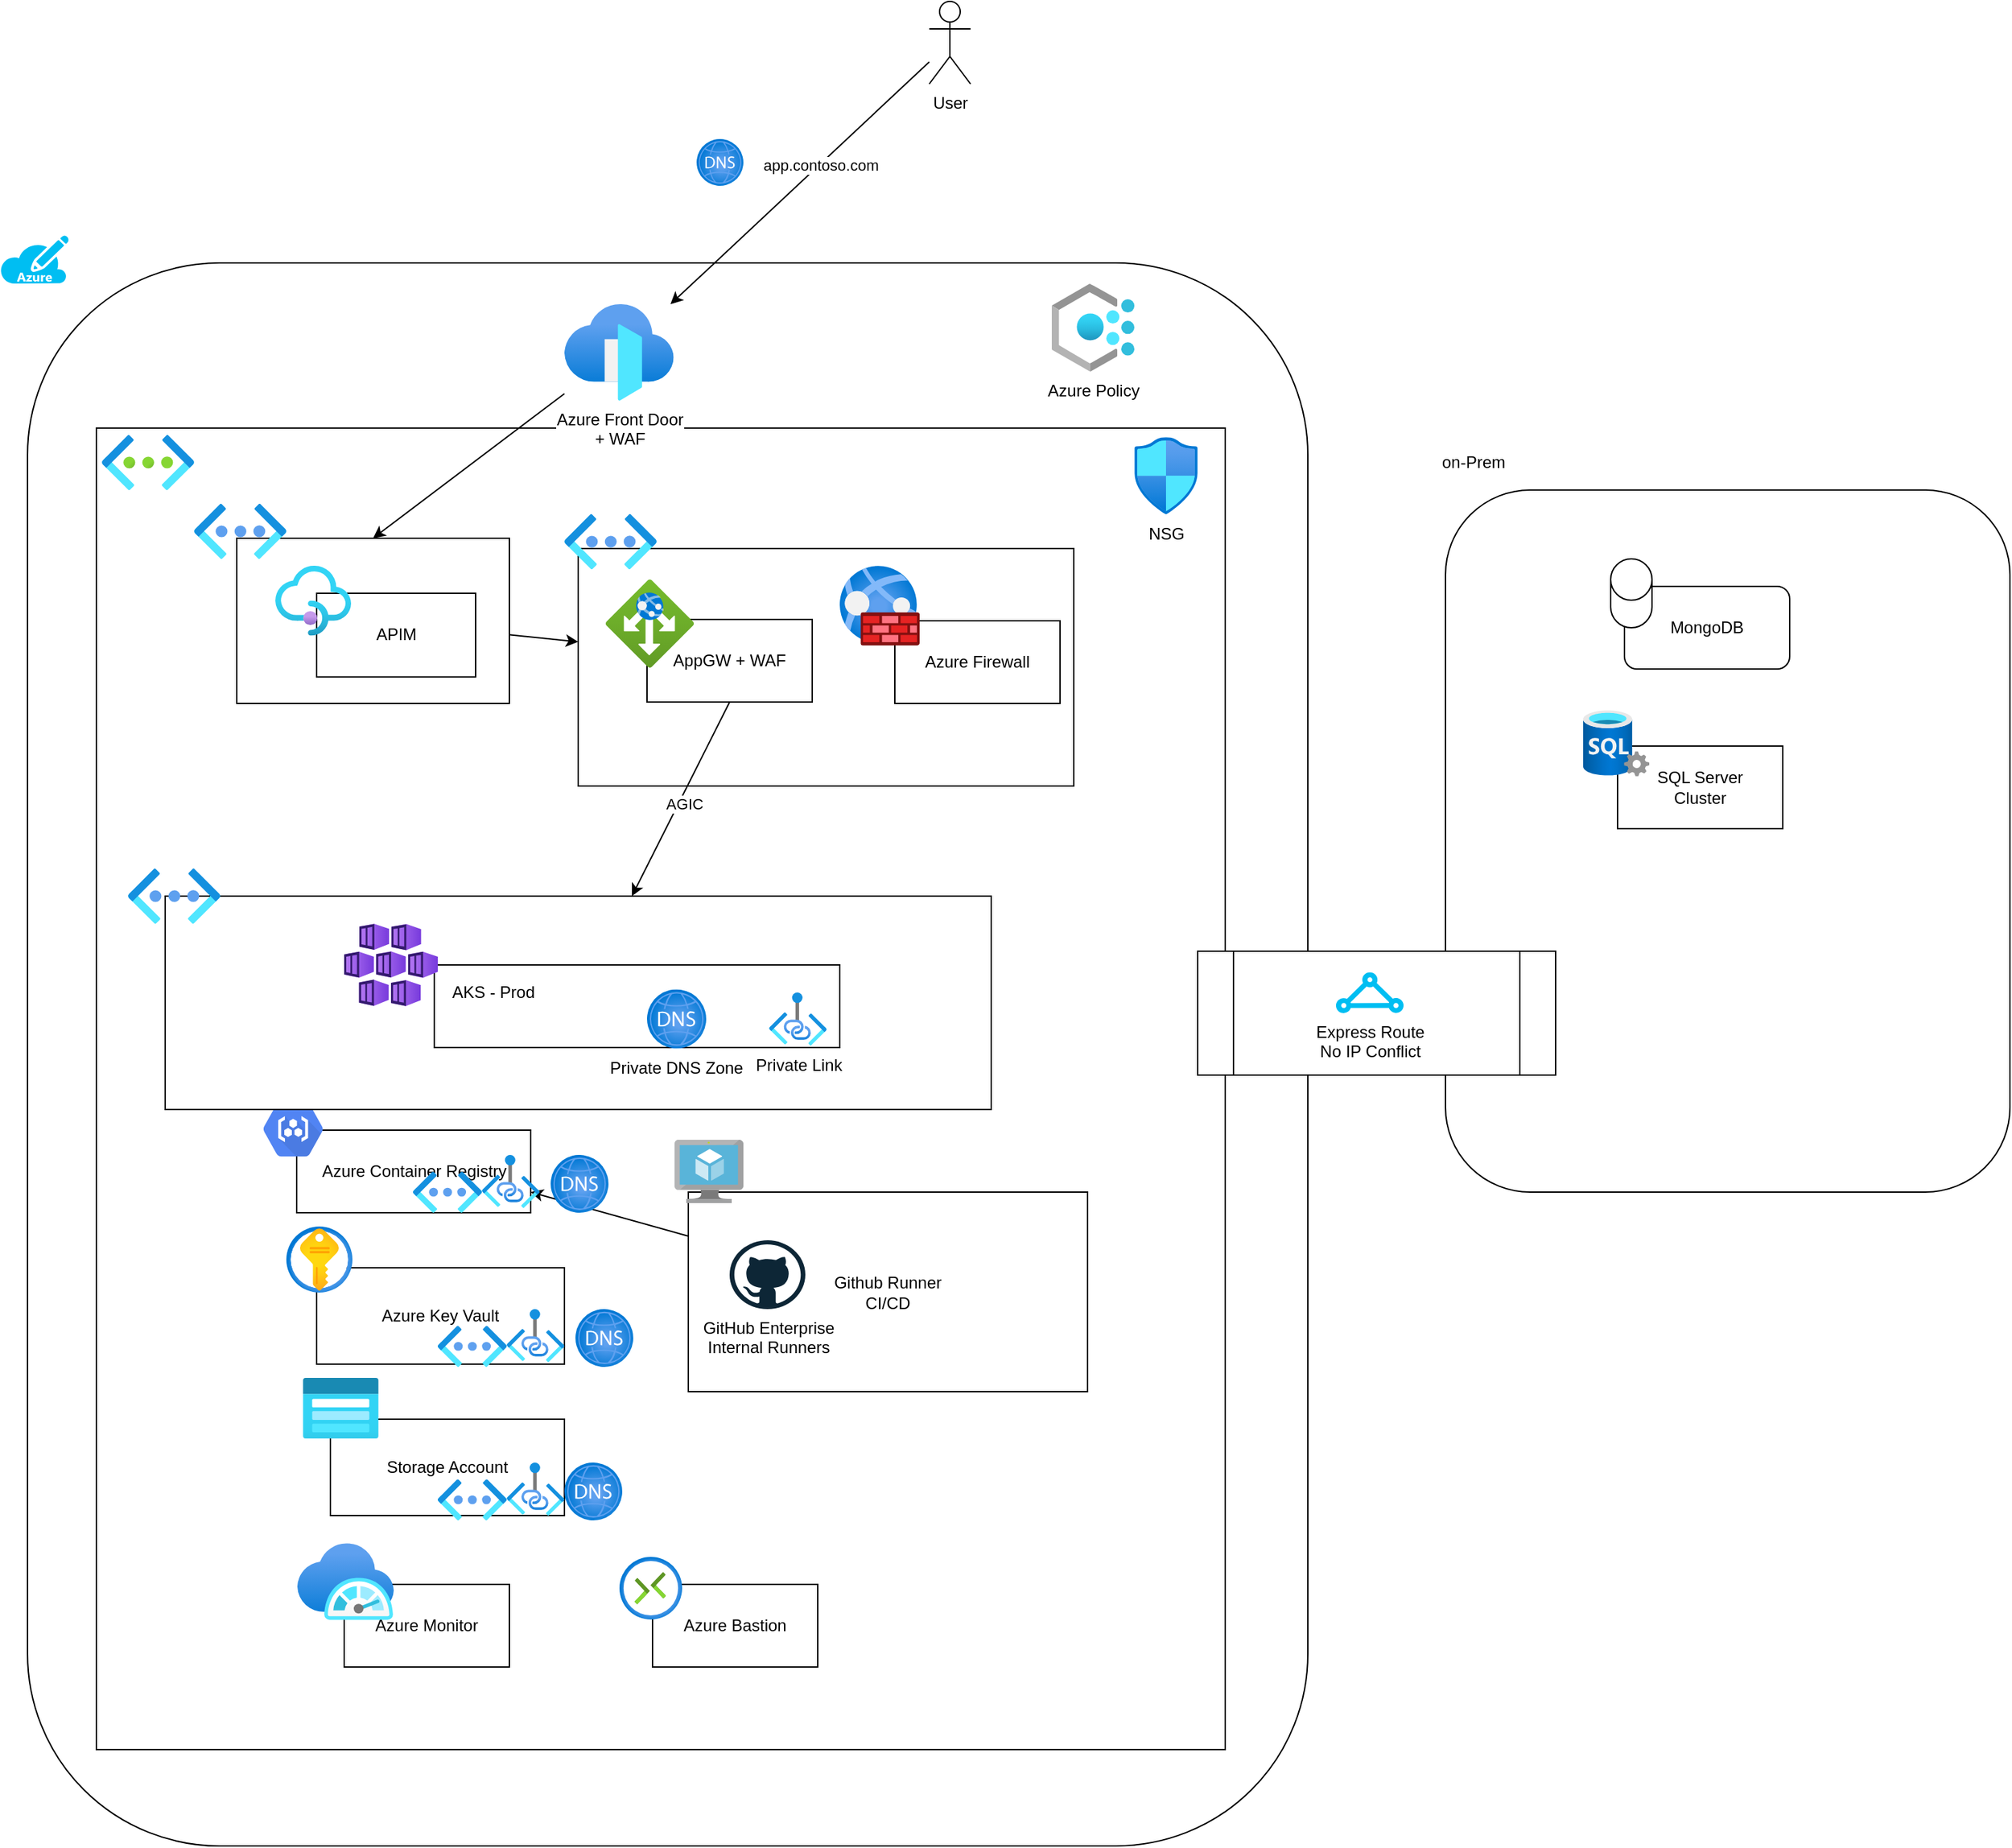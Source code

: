 <mxfile>
    <diagram id="WhIJfXMXf5B78O6BlZ_V" name="Page-1">
        <mxGraphModel dx="2552" dy="1115" grid="1" gridSize="10" guides="1" tooltips="1" connect="1" arrows="1" fold="1" page="1" pageScale="1" pageWidth="850" pageHeight="1100" math="0" shadow="0">
            <root>
                <mxCell id="0"/>
                <mxCell id="1" parent="0"/>
                <mxCell id="8" value="" style="rounded=1;whiteSpace=wrap;html=1;" vertex="1" parent="1">
                    <mxGeometry x="-140" y="280" width="930" height="1150" as="geometry"/>
                </mxCell>
                <mxCell id="2" value="" style="rounded=1;whiteSpace=wrap;html=1;" vertex="1" parent="1">
                    <mxGeometry x="890" y="445" width="410" height="510" as="geometry"/>
                </mxCell>
                <mxCell id="3" value="on-Prem" style="text;html=1;align=center;verticalAlign=middle;resizable=0;points=[];autosize=1;strokeColor=none;" vertex="1" parent="1">
                    <mxGeometry x="880" y="415" width="60" height="20" as="geometry"/>
                </mxCell>
                <mxCell id="6" value="" style="group" vertex="1" connectable="0" parent="1">
                    <mxGeometry x="1010" y="495" width="130" height="80" as="geometry"/>
                </mxCell>
                <mxCell id="4" value="MongoDB" style="rounded=1;whiteSpace=wrap;html=1;" vertex="1" parent="6">
                    <mxGeometry x="10" y="20" width="120" height="60" as="geometry"/>
                </mxCell>
                <mxCell id="5" value="" style="shape=cylinder3;whiteSpace=wrap;html=1;boundedLbl=1;backgroundOutline=1;size=15;" vertex="1" parent="6">
                    <mxGeometry width="30" height="50" as="geometry"/>
                </mxCell>
                <mxCell id="9" value="" style="verticalLabelPosition=bottom;html=1;verticalAlign=top;align=center;strokeColor=none;fillColor=#00BEF2;shape=mxgraph.azure.azure_subscription;" vertex="1" parent="1">
                    <mxGeometry x="-160" y="260" width="50" height="35" as="geometry"/>
                </mxCell>
                <mxCell id="11" value="" style="whiteSpace=wrap;html=1;" vertex="1" parent="1">
                    <mxGeometry x="-90" y="400" width="820" height="960" as="geometry"/>
                </mxCell>
                <mxCell id="10" value="" style="aspect=fixed;html=1;points=[];align=center;image;fontSize=12;image=img/lib/azure2/networking/Virtual_Networks.svg;" vertex="1" parent="1">
                    <mxGeometry x="-86" y="405" width="67" height="40" as="geometry"/>
                </mxCell>
                <mxCell id="17" value="" style="shape=process;whiteSpace=wrap;html=1;backgroundOutline=1;" vertex="1" parent="1">
                    <mxGeometry x="710" y="780" width="260" height="90" as="geometry"/>
                </mxCell>
                <mxCell id="16" value="Express Route&lt;br&gt;No IP Conflict" style="verticalLabelPosition=bottom;html=1;verticalAlign=top;align=center;strokeColor=none;fillColor=#00BEF2;shape=mxgraph.azure.express_route;pointerEvents=1;" vertex="1" parent="1">
                    <mxGeometry x="810" y="795" width="50" height="30" as="geometry"/>
                </mxCell>
                <mxCell id="22" value="SQL Server&lt;br&gt;Cluster" style="whiteSpace=wrap;html=1;" vertex="1" parent="1">
                    <mxGeometry x="1015" y="631" width="120" height="60" as="geometry"/>
                </mxCell>
                <mxCell id="23" value="" style="aspect=fixed;html=1;points=[];align=center;image;fontSize=12;image=img/lib/azure2/databases/SQL_Server.svg;" vertex="1" parent="1">
                    <mxGeometry x="990" y="605" width="48" height="48" as="geometry"/>
                </mxCell>
                <mxCell id="30" value="Azure Key Vault" style="whiteSpace=wrap;html=1;" vertex="1" parent="1">
                    <mxGeometry x="70" y="1010" width="180" height="70" as="geometry"/>
                </mxCell>
                <mxCell id="25" value="" style="aspect=fixed;html=1;points=[];align=center;image;fontSize=12;image=img/lib/azure2/security/Key_Vaults.svg;" vertex="1" parent="1">
                    <mxGeometry x="48" y="980" width="48" height="48" as="geometry"/>
                </mxCell>
                <mxCell id="32" value="Azure Container Registry" style="whiteSpace=wrap;html=1;" vertex="1" parent="1">
                    <mxGeometry x="55.5" y="910" width="170" height="60" as="geometry"/>
                </mxCell>
                <mxCell id="24" value="" style="html=1;fillColor=#5184F3;strokeColor=none;verticalAlign=top;labelPosition=center;verticalLabelPosition=bottom;align=center;spacingTop=-6;fontSize=11;fontStyle=1;fontColor=#999999;shape=mxgraph.gcp2.hexIcon;prIcon=container_registry" vertex="1" parent="1">
                    <mxGeometry x="20" y="880" width="66" height="58.5" as="geometry"/>
                </mxCell>
                <mxCell id="33" value="Storage Account" style="whiteSpace=wrap;html=1;" vertex="1" parent="1">
                    <mxGeometry x="80" y="1120" width="170" height="70" as="geometry"/>
                </mxCell>
                <mxCell id="26" value="" style="aspect=fixed;html=1;points=[];align=center;image;fontSize=12;image=img/lib/azure2/storage/Storage_Accounts_Classic.svg;" vertex="1" parent="1">
                    <mxGeometry x="60" y="1090" width="55" height="44" as="geometry"/>
                </mxCell>
                <mxCell id="35" value="NSG" style="aspect=fixed;html=1;points=[];align=center;image;fontSize=12;image=img/lib/azure2/networking/Network_Security_Groups.svg;" vertex="1" parent="1">
                    <mxGeometry x="664" y="406.64" width="46" height="55.86" as="geometry"/>
                </mxCell>
                <mxCell id="36" value="" style="aspect=fixed;html=1;points=[];align=center;image;fontSize=12;image=img/lib/azure2/networking/Private_Link.svg;" vertex="1" parent="1">
                    <mxGeometry x="208" y="1040" width="42" height="38.5" as="geometry"/>
                </mxCell>
                <mxCell id="37" value="" style="aspect=fixed;html=1;points=[];align=center;image;fontSize=12;image=img/lib/azure2/networking/Private_Link.svg;" vertex="1" parent="1">
                    <mxGeometry x="208" y="1151.5" width="42" height="38.5" as="geometry"/>
                </mxCell>
                <mxCell id="41" style="edgeStyle=none;html=1;entryX=1;entryY=0.75;entryDx=0;entryDy=0;" edge="1" parent="1" source="40" target="32">
                    <mxGeometry relative="1" as="geometry"/>
                </mxCell>
                <mxCell id="40" value="Github Runner&lt;br&gt;CI/CD" style="whiteSpace=wrap;html=1;" vertex="1" parent="1">
                    <mxGeometry x="340" y="955" width="290" height="145" as="geometry"/>
                </mxCell>
                <mxCell id="39" value="" style="aspect=fixed;html=1;points=[];align=center;image;fontSize=12;image=img/lib/mscae/Virtual_Machine.svg;" vertex="1" parent="1">
                    <mxGeometry x="330" y="917" width="50" height="46" as="geometry"/>
                </mxCell>
                <mxCell id="43" value="Azure Monitor" style="whiteSpace=wrap;html=1;" vertex="1" parent="1">
                    <mxGeometry x="90" y="1240" width="120" height="60" as="geometry"/>
                </mxCell>
                <mxCell id="27" value="" style="aspect=fixed;html=1;points=[];align=center;image;fontSize=12;image=img/lib/azure2/monitor/SAP_Azure_Monitor.svg;" vertex="1" parent="1">
                    <mxGeometry x="56" y="1210" width="70" height="56.0" as="geometry"/>
                </mxCell>
                <mxCell id="46" value="Azure Bastion" style="whiteSpace=wrap;html=1;" vertex="1" parent="1">
                    <mxGeometry x="314" y="1240" width="120" height="60" as="geometry"/>
                </mxCell>
                <mxCell id="45" value="" style="aspect=fixed;html=1;points=[];align=center;image;fontSize=12;image=img/lib/azure2/networking/Connections.svg;" vertex="1" parent="1">
                    <mxGeometry x="290" y="1220" width="45.5" height="45.5" as="geometry"/>
                </mxCell>
                <mxCell id="51" style="edgeStyle=none;html=1;" edge="1" parent="1" source="47" target="53">
                    <mxGeometry relative="1" as="geometry"/>
                </mxCell>
                <mxCell id="52" value="app.contoso.com" style="edgeLabel;html=1;align=center;verticalAlign=middle;resizable=0;points=[];" vertex="1" connectable="0" parent="51">
                    <mxGeometry x="-0.15" y="1" relative="1" as="geometry">
                        <mxPoint y="-1" as="offset"/>
                    </mxGeometry>
                </mxCell>
                <mxCell id="47" value="User" style="shape=umlActor;verticalLabelPosition=bottom;verticalAlign=top;html=1;outlineConnect=0;" vertex="1" parent="1">
                    <mxGeometry x="515" y="90" width="30" height="60" as="geometry"/>
                </mxCell>
                <mxCell id="92" style="edgeStyle=none;html=1;entryX=0.5;entryY=0;entryDx=0;entryDy=0;" edge="1" parent="1" source="53" target="65">
                    <mxGeometry relative="1" as="geometry"/>
                </mxCell>
                <mxCell id="53" value="Azure Front Door&lt;br&gt;+ WAF" style="aspect=fixed;html=1;points=[];align=center;image;fontSize=12;image=img/lib/azure2/networking/Front_Doors.svg;" vertex="1" parent="1">
                    <mxGeometry x="250" y="310" width="79.33" height="70" as="geometry"/>
                </mxCell>
                <mxCell id="57" value="" style="aspect=fixed;html=1;points=[];align=center;image;fontSize=12;image=img/lib/azure2/networking/DNS_Zones.svg;" vertex="1" parent="1">
                    <mxGeometry x="346" y="190" width="34" height="34" as="geometry"/>
                </mxCell>
                <mxCell id="60" value="" style="aspect=fixed;html=1;points=[];align=center;image;fontSize=12;image=img/lib/azure2/networking/DNS_Zones.svg;" vertex="1" parent="1">
                    <mxGeometry x="258" y="1040" width="42" height="42" as="geometry"/>
                </mxCell>
                <mxCell id="61" value="" style="aspect=fixed;html=1;points=[];align=center;image;fontSize=12;image=img/lib/azure2/networking/DNS_Zones.svg;" vertex="1" parent="1">
                    <mxGeometry x="250" y="1151.5" width="42" height="42" as="geometry"/>
                </mxCell>
                <mxCell id="62" value="" style="aspect=fixed;html=1;points=[];align=center;image;fontSize=12;image=img/lib/azure2/networking/Private_Link.svg;" vertex="1" parent="1">
                    <mxGeometry x="190" y="928" width="42" height="38.5" as="geometry"/>
                </mxCell>
                <mxCell id="63" value="" style="aspect=fixed;html=1;points=[];align=center;image;fontSize=12;image=img/lib/azure2/networking/DNS_Zones.svg;" vertex="1" parent="1">
                    <mxGeometry x="240" y="928" width="42" height="42" as="geometry"/>
                </mxCell>
                <mxCell id="65" value="" style="whiteSpace=wrap;html=1;" vertex="1" parent="1">
                    <mxGeometry x="12" y="480" width="198" height="120" as="geometry"/>
                </mxCell>
                <mxCell id="49" value="" style="group" vertex="1" connectable="0" parent="1">
                    <mxGeometry x="40" y="500" width="145.5" height="80.77" as="geometry"/>
                </mxCell>
                <mxCell id="66" value="" style="group" vertex="1" connectable="0" parent="49">
                    <mxGeometry width="145.5" height="80.77" as="geometry"/>
                </mxCell>
                <mxCell id="20" value="APIM" style="whiteSpace=wrap;html=1;" vertex="1" parent="66">
                    <mxGeometry x="30" y="20" width="115.5" height="60.77" as="geometry"/>
                </mxCell>
                <mxCell id="21" value="" style="aspect=fixed;html=1;points=[];align=center;image;fontSize=12;image=img/lib/azure2/integration/API_Management_Services.svg;" vertex="1" parent="66">
                    <mxGeometry width="55" height="50.77" as="geometry"/>
                </mxCell>
                <mxCell id="69" value="" style="aspect=fixed;html=1;points=[];align=center;image;fontSize=12;image=img/lib/azure2/networking/Virtual_Networks_Classic.svg;" vertex="1" parent="1">
                    <mxGeometry x="-19" y="455" width="67" height="40" as="geometry"/>
                </mxCell>
                <mxCell id="93" style="edgeStyle=none;html=1;" edge="1" parent="1" source="65" target="70">
                    <mxGeometry relative="1" as="geometry"/>
                </mxCell>
                <mxCell id="70" value="" style="whiteSpace=wrap;html=1;" vertex="1" parent="1">
                    <mxGeometry x="260" y="487.5" width="360" height="172.5" as="geometry"/>
                </mxCell>
                <mxCell id="71" value="" style="aspect=fixed;html=1;points=[];align=center;image;fontSize=12;image=img/lib/azure2/networking/Virtual_Networks_Classic.svg;" vertex="1" parent="1">
                    <mxGeometry x="250" y="462.5" width="67" height="40" as="geometry"/>
                </mxCell>
                <mxCell id="67" value="" style="group" vertex="1" connectable="0" parent="1">
                    <mxGeometry x="450" y="500" width="160" height="100" as="geometry"/>
                </mxCell>
                <mxCell id="44" value="Azure Firewall" style="whiteSpace=wrap;html=1;" vertex="1" parent="67">
                    <mxGeometry x="40" y="40" width="120" height="60" as="geometry"/>
                </mxCell>
                <mxCell id="34" value="" style="aspect=fixed;html=1;points=[];align=center;image;fontSize=12;image=img/lib/azure2/networking/Web_Application_Firewall_Policies_WAF.svg;" vertex="1" parent="67">
                    <mxGeometry width="58" height="58" as="geometry"/>
                </mxCell>
                <mxCell id="78" value="" style="group" vertex="1" connectable="0" parent="1">
                    <mxGeometry x="-70" y="750" width="630" height="145" as="geometry"/>
                </mxCell>
                <mxCell id="79" value="" style="whiteSpace=wrap;html=1;" vertex="1" parent="78">
                    <mxGeometry x="30" y="-10" width="600" height="155" as="geometry"/>
                </mxCell>
                <mxCell id="48" value="" style="group" vertex="1" connectable="0" parent="1">
                    <mxGeometry x="90" y="760" width="360" height="93" as="geometry"/>
                </mxCell>
                <mxCell id="13" value="" style="whiteSpace=wrap;html=1;" vertex="1" parent="48">
                    <mxGeometry x="65.455" y="30" width="294.545" height="60" as="geometry"/>
                </mxCell>
                <mxCell id="12" value="" style="aspect=fixed;html=1;points=[];align=center;image;fontSize=12;image=img/lib/azure2/containers/Kubernetes_Services.svg;" vertex="1" parent="48">
                    <mxGeometry width="68" height="60" as="geometry"/>
                </mxCell>
                <mxCell id="14" value="AKS - Prod" style="text;html=1;align=center;verticalAlign=middle;resizable=0;points=[];autosize=1;strokeColor=none;" vertex="1" parent="48">
                    <mxGeometry x="68.002" y="40" width="80" height="20" as="geometry"/>
                </mxCell>
                <mxCell id="38" value="Private Link" style="aspect=fixed;html=1;points=[];align=center;image;fontSize=12;image=img/lib/azure2/networking/Private_Link.svg;" vertex="1" parent="48">
                    <mxGeometry x="308.577" y="50" width="42" height="38.5" as="geometry"/>
                </mxCell>
                <mxCell id="58" value="Private DNS Zone" style="aspect=fixed;html=1;points=[];align=center;image;fontSize=12;image=img/lib/azure2/networking/DNS_Zones.svg;" vertex="1" parent="48">
                    <mxGeometry x="219.997" y="47.75" width="43" height="43" as="geometry"/>
                </mxCell>
                <mxCell id="88" value="" style="aspect=fixed;html=1;points=[];align=center;image;fontSize=12;image=img/lib/azure2/networking/Virtual_Networks_Classic.svg;" vertex="1" parent="1">
                    <mxGeometry x="140" y="940.15" width="50" height="29.85" as="geometry"/>
                </mxCell>
                <mxCell id="89" value="" style="aspect=fixed;html=1;points=[];align=center;image;fontSize=12;image=img/lib/azure2/networking/Virtual_Networks_Classic.svg;" vertex="1" parent="1">
                    <mxGeometry x="158" y="1052.15" width="50" height="29.85" as="geometry"/>
                </mxCell>
                <mxCell id="90" value="" style="aspect=fixed;html=1;points=[];align=center;image;fontSize=12;image=img/lib/azure2/networking/Virtual_Networks_Classic.svg;" vertex="1" parent="1">
                    <mxGeometry x="158" y="1163.65" width="50" height="29.85" as="geometry"/>
                </mxCell>
                <mxCell id="28" value="GitHub Enterprise&lt;br&gt;Internal Runners" style="dashed=0;outlineConnect=0;html=1;align=center;labelPosition=center;verticalLabelPosition=bottom;verticalAlign=top;shape=mxgraph.weblogos.github" vertex="1" parent="1">
                    <mxGeometry x="370" y="990" width="55" height="50" as="geometry"/>
                </mxCell>
                <mxCell id="91" value="" style="group" vertex="1" connectable="0" parent="1">
                    <mxGeometry x="280" y="510" width="150" height="89" as="geometry"/>
                </mxCell>
                <mxCell id="19" value="AppGW + WAF" style="whiteSpace=wrap;html=1;" vertex="1" parent="91">
                    <mxGeometry x="30" y="29" width="120" height="60" as="geometry"/>
                </mxCell>
                <mxCell id="18" value="" style="aspect=fixed;html=1;points=[];align=center;image;fontSize=12;image=img/lib/azure2/networking/Application_Gateways.svg;" vertex="1" parent="91">
                    <mxGeometry width="64" height="64" as="geometry"/>
                </mxCell>
                <mxCell id="94" style="edgeStyle=none;html=1;exitX=0.5;exitY=1;exitDx=0;exitDy=0;" edge="1" parent="1" source="19" target="79">
                    <mxGeometry relative="1" as="geometry"/>
                </mxCell>
                <mxCell id="96" value="AGIC" style="edgeLabel;html=1;align=center;verticalAlign=middle;resizable=0;points=[];" vertex="1" connectable="0" parent="94">
                    <mxGeometry x="0.027" y="4" relative="1" as="geometry">
                        <mxPoint as="offset"/>
                    </mxGeometry>
                </mxCell>
                <mxCell id="80" value="" style="aspect=fixed;html=1;points=[];align=center;image;fontSize=12;image=img/lib/azure2/networking/Virtual_Networks_Classic.svg;" vertex="1" parent="1">
                    <mxGeometry x="-67" y="720" width="67" height="40" as="geometry"/>
                </mxCell>
                <mxCell id="98" value="Azure Policy" style="aspect=fixed;html=1;points=[];align=center;image;fontSize=12;image=img/lib/azure2/management_governance/Policy.svg;" vertex="1" parent="1">
                    <mxGeometry x="604" y="295" width="60" height="64" as="geometry"/>
                </mxCell>
            </root>
        </mxGraphModel>
    </diagram>
</mxfile>